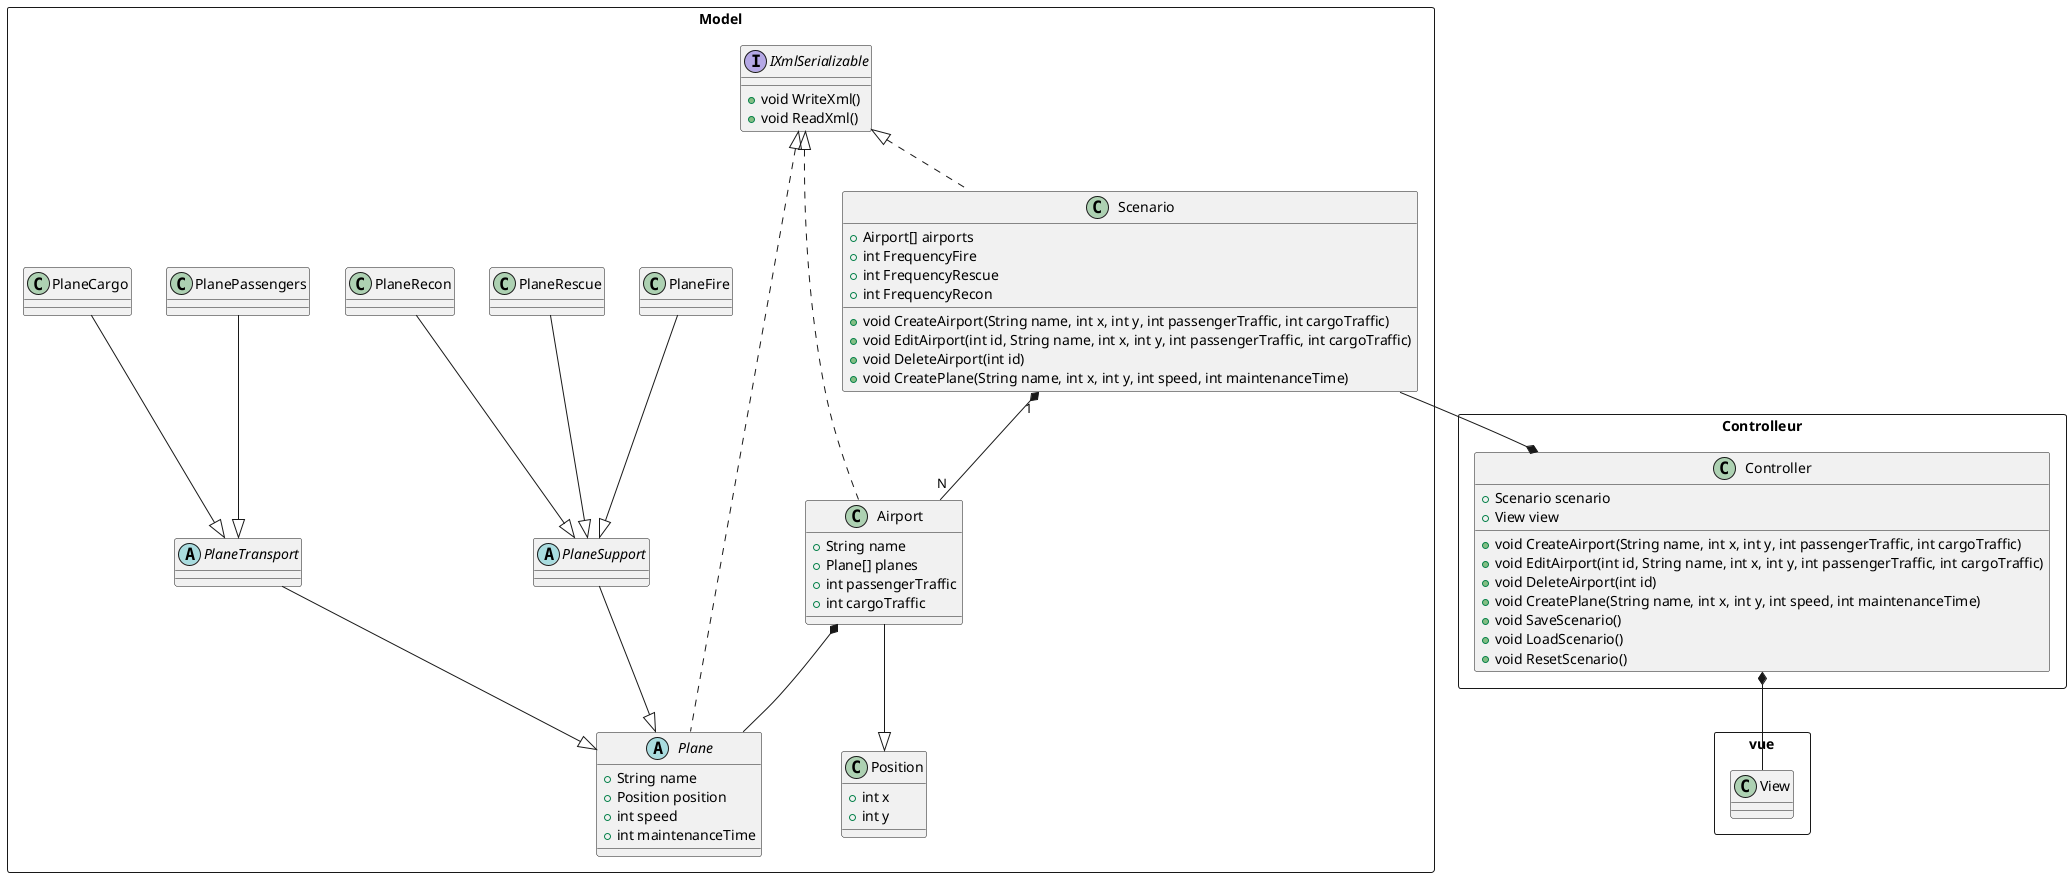 ﻿@startuml

rectangle vue {
	class View { }
}

rectangle Controlleur {
class Controller {
	+ Scenario scenario
	+ View view
	+ void CreateAirport(String name, int x, int y, int passengerTraffic, int cargoTraffic)
	+ void EditAirport(int id, String name, int x, int y, int passengerTraffic, int cargoTraffic)
	+ void DeleteAirport(int id)
	+ void CreatePlane(String name, int x, int y, int speed, int maintenanceTime)
	+ void SaveScenario()
	+ void LoadScenario()
	+ void ResetScenario()
}
}

rectangle Model {
class Scenario {
	+ Airport[] airports 
	+ int FrequencyFire
	+ int FrequencyRescue
	+ int FrequencyRecon
	+ void CreateAirport(String name, int x, int y, int passengerTraffic, int cargoTraffic)
	+ void EditAirport(int id, String name, int x, int y, int passengerTraffic, int cargoTraffic)
	+ void DeleteAirport(int id)
	+ void CreatePlane(String name, int x, int y, int speed, int maintenanceTime)
}

interface IXmlSerializable {
	+ void WriteXml()
	+ void ReadXml()
}

class Position {
	+ int x
	+ int y
}


abstract class Plane {
	+ String name
	+ Position position
	+ int speed
	+ int maintenanceTime
}

abstract class PlaneTransport {
}

abstract class PlaneSupport {
}

class Airport {
	+ String name
	+ Plane[] planes
	+ int passengerTraffic
	+ int cargoTraffic
}

class PlaneCargo {}
class PlaneRecon{}
class PlanePassengers{}
class PlaneFire{}
class PlaneRescue{}
}



PlaneTransport --|> Plane
PlaneSupport --|> Plane
PlaneCargo --|> PlaneTransport
PlanePassengers --|> PlaneTransport
PlaneFire --|> PlaneSupport
PlaneRescue --|> PlaneSupport
PlaneRecon --|> PlaneSupport
Airport --|> Position
Airport *-- Plane
Scenario "1" *-- "N" Airport
Scenario --* Controller
Controller *-- View

IXmlSerializable <|-. Scenario
IXmlSerializable <|-. Plane
IXmlSerializable <|-. Airport
@enduml